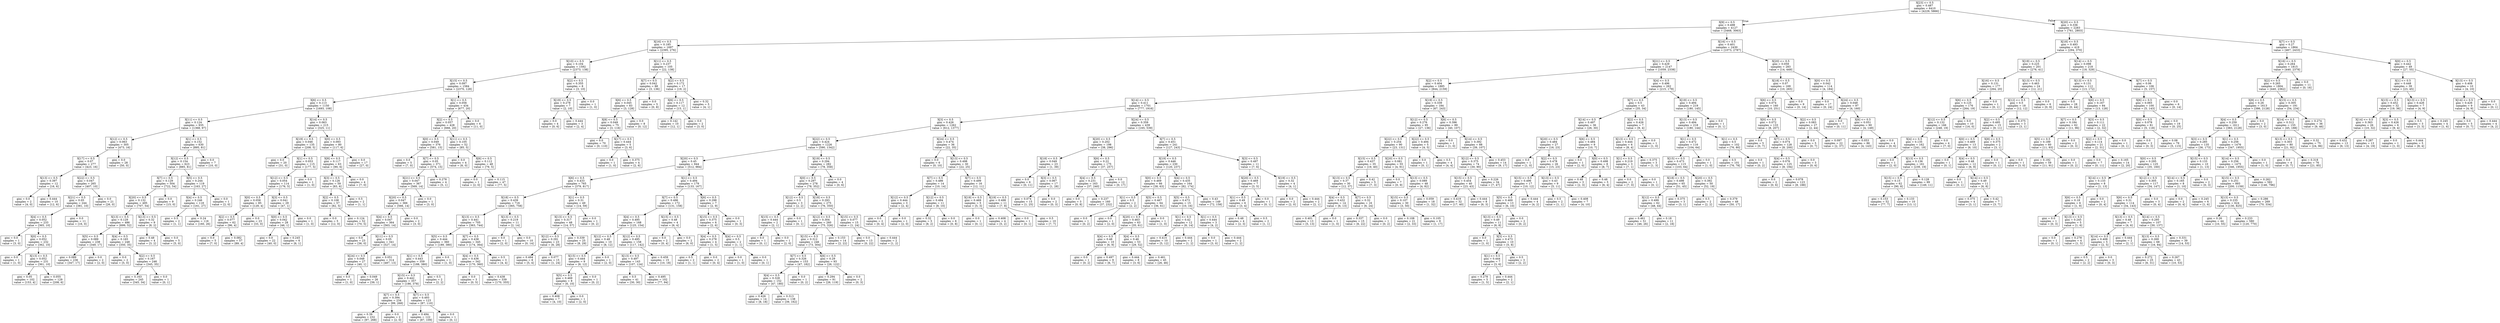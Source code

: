 digraph Tree {
node [shape=box] ;
0 [label="X[23] <= 0.5\ngini = 0.487\nsamples = 6410\nvalue = [4229, 5866]"] ;
1 [label="X[9] <= 0.5\ngini = 0.498\nsamples = 4127\nvalue = [3468, 3063]"] ;
0 -> 1 [labeldistance=2.5, labelangle=45, headlabel="True"] ;
2 [label="X[16] <= 0.5\ngini = 0.185\nsamples = 1697\nvalue = [2395, 276]"] ;
1 -> 2 ;
3 [label="X[10] <= 0.5\ngini = 0.104\nsamples = 1592\nvalue = [2373, 138]"] ;
2 -> 3 ;
4 [label="X[15] <= 0.5\ngini = 0.097\nsamples = 1584\nvalue = [2370, 128]"] ;
3 -> 4 ;
5 [label="X[6] <= 0.5\ngini = 0.113\nsamples = 1150\nvalue = [1693, 108]"] ;
4 -> 5 ;
6 [label="X[11] <= 0.5\ngini = 0.124\nsamples = 935\nvalue = [1368, 97]"] ;
5 -> 6 ;
7 [label="X[12] <= 0.5\ngini = 0.063\nsamples = 305\nvalue = [473, 16]"] ;
6 -> 7 ;
8 [label="X[17] <= 0.5\ngini = 0.07\nsamples = 277\nvalue = [423, 16]"] ;
7 -> 8 ;
9 [label="X[13] <= 0.5\ngini = 0.397\nsamples = 12\nvalue = [16, 6]"] ;
8 -> 9 ;
10 [label="gini = 0.0\nsamples = 2\nvalue = [4, 0]"] ;
9 -> 10 ;
11 [label="gini = 0.444\nsamples = 10\nvalue = [12, 6]"] ;
9 -> 11 ;
12 [label="X[22] <= 0.5\ngini = 0.047\nsamples = 265\nvalue = [407, 10]"] ;
8 -> 12 ;
13 [label="X[21] <= 0.5\ngini = 0.05\nsamples = 244\nvalue = [381, 10]"] ;
12 -> 13 ;
14 [label="X[4] <= 0.5\ngini = 0.052\nsamples = 233\nvalue = [365, 10]"] ;
13 -> 14 ;
15 [label="gini = 0.0\nsamples = 1\nvalue = [3, 0]"] ;
14 -> 15 ;
16 [label="X[0] <= 0.5\ngini = 0.052\nsamples = 232\nvalue = [362, 10]"] ;
14 -> 16 ;
17 [label="gini = 0.0\nsamples = 1\nvalue = [1, 0]"] ;
16 -> 17 ;
18 [label="X[13] <= 0.5\ngini = 0.052\nsamples = 231\nvalue = [361, 10]"] ;
16 -> 18 ;
19 [label="gini = 0.05\nsamples = 102\nvalue = [153, 4]"] ;
18 -> 19 ;
20 [label="gini = 0.055\nsamples = 129\nvalue = [208, 6]"] ;
18 -> 20 ;
21 [label="gini = 0.0\nsamples = 11\nvalue = [16, 0]"] ;
13 -> 21 ;
22 [label="gini = 0.0\nsamples = 21\nvalue = [26, 0]"] ;
12 -> 22 ;
23 [label="gini = 0.0\nsamples = 28\nvalue = [50, 0]"] ;
7 -> 23 ;
24 [label="X[1] <= 0.5\ngini = 0.152\nsamples = 630\nvalue = [895, 81]"] ;
6 -> 24 ;
25 [label="X[12] <= 0.5\ngini = 0.154\nsamples = 623\nvalue = [885, 81]"] ;
24 -> 25 ;
26 [label="X[7] <= 0.5\ngini = 0.129\nsamples = 504\nvalue = [722, 54]"] ;
25 -> 26 ;
27 [label="X[20] <= 0.5\ngini = 0.132\nsamples = 495\nvalue = [707, 54]"] ;
26 -> 27 ;
28 [label="X[13] <= 0.5\ngini = 0.129\nsamples = 486\nvalue = [699, 52]"] ;
27 -> 28 ;
29 [label="X[5] <= 0.5\ngini = 0.089\nsamples = 238\nvalue = [349, 17]"] ;
28 -> 29 ;
30 [label="gini = 0.089\nsamples = 236\nvalue = [347, 17]"] ;
29 -> 30 ;
31 [label="gini = 0.0\nsamples = 2\nvalue = [2, 0]"] ;
29 -> 31 ;
32 [label="X[4] <= 0.5\ngini = 0.165\nsamples = 248\nvalue = [350, 35]"] ;
28 -> 32 ;
33 [label="gini = 0.0\nsamples = 2\nvalue = [5, 0]"] ;
32 -> 33 ;
34 [label="X[2] <= 0.5\ngini = 0.167\nsamples = 246\nvalue = [345, 35]"] ;
32 -> 34 ;
35 [label="gini = 0.163\nsamples = 245\nvalue = [345, 34]"] ;
34 -> 35 ;
36 [label="gini = 0.0\nsamples = 1\nvalue = [0, 1]"] ;
34 -> 36 ;
37 [label="X[13] <= 0.5\ngini = 0.32\nsamples = 9\nvalue = [8, 2]"] ;
27 -> 37 ;
38 [label="gini = 0.48\nsamples = 4\nvalue = [3, 2]"] ;
37 -> 38 ;
39 [label="gini = 0.0\nsamples = 5\nvalue = [5, 0]"] ;
37 -> 39 ;
40 [label="gini = 0.0\nsamples = 9\nvalue = [15, 0]"] ;
26 -> 40 ;
41 [label="X[5] <= 0.5\ngini = 0.244\nsamples = 119\nvalue = [163, 27]"] ;
25 -> 41 ;
42 [label="X[4] <= 0.5\ngini = 0.246\nsamples = 118\nvalue = [161, 27]"] ;
41 -> 42 ;
43 [label="gini = 0.5\nsamples = 2\nvalue = [1, 1]"] ;
42 -> 43 ;
44 [label="gini = 0.24\nsamples = 116\nvalue = [160, 26]"] ;
42 -> 44 ;
45 [label="gini = 0.0\nsamples = 1\nvalue = [2, 0]"] ;
41 -> 45 ;
46 [label="gini = 0.0\nsamples = 7\nvalue = [10, 0]"] ;
24 -> 46 ;
47 [label="X[14] <= 0.5\ngini = 0.063\nsamples = 215\nvalue = [325, 11]"] ;
5 -> 47 ;
48 [label="X[19] <= 0.5\ngini = 0.046\nsamples = 135\nvalue = [208, 5]"] ;
47 -> 48 ;
49 [label="gini = 0.0\nsamples = 20\nvalue = [31, 0]"] ;
48 -> 49 ;
50 [label="X[1] <= 0.5\ngini = 0.053\nsamples = 115\nvalue = [177, 5]"] ;
48 -> 50 ;
51 [label="X[12] <= 0.5\ngini = 0.054\nsamples = 114\nvalue = [176, 5]"] ;
50 -> 51 ;
52 [label="X[0] <= 0.5\ngini = 0.058\nsamples = 85\nvalue = [129, 4]"] ;
51 -> 52 ;
53 [label="X[2] <= 0.5\ngini = 0.077\nsamples = 62\nvalue = [96, 4]"] ;
52 -> 53 ;
54 [label="gini = 0.0\nsamples = 5\nvalue = [7, 0]"] ;
53 -> 54 ;
55 [label="gini = 0.082\nsamples = 57\nvalue = [89, 4]"] ;
53 -> 55 ;
56 [label="gini = 0.0\nsamples = 23\nvalue = [33, 0]"] ;
52 -> 56 ;
57 [label="X[3] <= 0.5\ngini = 0.041\nsamples = 29\nvalue = [47, 1]"] ;
51 -> 57 ;
58 [label="X[0] <= 0.5\ngini = 0.042\nsamples = 28\nvalue = [46, 1]"] ;
57 -> 58 ;
59 [label="gini = 0.0\nsamples = 22\nvalue = [40, 0]"] ;
58 -> 59 ;
60 [label="gini = 0.245\nsamples = 6\nvalue = [6, 1]"] ;
58 -> 60 ;
61 [label="gini = 0.0\nsamples = 1\nvalue = [1, 0]"] ;
57 -> 61 ;
62 [label="gini = 0.0\nsamples = 1\nvalue = [1, 0]"] ;
50 -> 62 ;
63 [label="X[0] <= 0.5\ngini = 0.093\nsamples = 80\nvalue = [117, 6]"] ;
47 -> 63 ;
64 [label="X[8] <= 0.5\ngini = 0.117\nsamples = 63\nvalue = [90, 6]"] ;
63 -> 64 ;
65 [label="X[3] <= 0.5\ngini = 0.126\nsamples = 59\nvalue = [83, 6]"] ;
64 -> 65 ;
66 [label="X[2] <= 0.5\ngini = 0.108\nsamples = 57\nvalue = [82, 5]"] ;
65 -> 66 ;
67 [label="gini = 0.0\nsamples = 5\nvalue = [12, 0]"] ;
66 -> 67 ;
68 [label="gini = 0.124\nsamples = 52\nvalue = [70, 5]"] ;
66 -> 68 ;
69 [label="gini = 0.5\nsamples = 2\nvalue = [1, 1]"] ;
65 -> 69 ;
70 [label="gini = 0.0\nsamples = 4\nvalue = [7, 0]"] ;
64 -> 70 ;
71 [label="gini = 0.0\nsamples = 17\nvalue = [27, 0]"] ;
63 -> 71 ;
72 [label="X[1] <= 0.5\ngini = 0.056\nsamples = 434\nvalue = [677, 20]"] ;
4 -> 72 ;
73 [label="X[2] <= 0.5\ngini = 0.057\nsamples = 428\nvalue = [666, 20]"] ;
72 -> 73 ;
74 [label="X[0] <= 0.5\ngini = 0.049\nsamples = 376\nvalue = [581, 15]"] ;
73 -> 74 ;
75 [label="gini = 0.0\nsamples = 5\nvalue = [7, 0]"] ;
74 -> 75 ;
76 [label="X[7] <= 0.5\ngini = 0.05\nsamples = 371\nvalue = [574, 15]"] ;
74 -> 76 ;
77 [label="X[21] <= 0.5\ngini = 0.047\nsamples = 367\nvalue = [569, 14]"] ;
76 -> 77 ;
78 [label="X[20] <= 0.5\ngini = 0.047\nsamples = 366\nvalue = [566, 14]"] ;
77 -> 78 ;
79 [label="X[4] <= 0.5\ngini = 0.047\nsamples = 364\nvalue = [563, 14]"] ;
78 -> 79 ;
80 [label="gini = 0.0\nsamples = 23\nvalue = [36, 0]"] ;
79 -> 80 ;
81 [label="X[11] <= 0.5\ngini = 0.05\nsamples = 341\nvalue = [527, 14]"] ;
79 -> 81 ;
82 [label="X[24] <= 0.5\ngini = 0.048\nsamples = 27\nvalue = [40, 1]"] ;
81 -> 82 ;
83 [label="gini = 0.0\nsamples = 1\nvalue = [1, 0]"] ;
82 -> 83 ;
84 [label="gini = 0.049\nsamples = 26\nvalue = [39, 1]"] ;
82 -> 84 ;
85 [label="gini = 0.051\nsamples = 314\nvalue = [487, 13]"] ;
81 -> 85 ;
86 [label="gini = 0.0\nsamples = 2\nvalue = [3, 0]"] ;
78 -> 86 ;
87 [label="gini = 0.0\nsamples = 1\nvalue = [3, 0]"] ;
77 -> 87 ;
88 [label="gini = 0.278\nsamples = 4\nvalue = [5, 1]"] ;
76 -> 88 ;
89 [label="X[11] <= 0.5\ngini = 0.105\nsamples = 52\nvalue = [85, 5]"] ;
73 -> 89 ;
90 [label="gini = 0.0\nsamples = 4\nvalue = [6, 0]"] ;
89 -> 90 ;
91 [label="X[6] <= 0.5\ngini = 0.112\nsamples = 48\nvalue = [79, 5]"] ;
89 -> 91 ;
92 [label="gini = 0.0\nsamples = 1\nvalue = [2, 0]"] ;
91 -> 92 ;
93 [label="gini = 0.115\nsamples = 47\nvalue = [77, 5]"] ;
91 -> 93 ;
94 [label="gini = 0.0\nsamples = 6\nvalue = [11, 0]"] ;
72 -> 94 ;
95 [label="X[2] <= 0.5\ngini = 0.355\nsamples = 8\nvalue = [3, 10]"] ;
3 -> 95 ;
96 [label="X[19] <= 0.5\ngini = 0.278\nsamples = 7\nvalue = [2, 10]"] ;
95 -> 96 ;
97 [label="gini = 0.0\nsamples = 4\nvalue = [0, 6]"] ;
96 -> 97 ;
98 [label="gini = 0.444\nsamples = 3\nvalue = [2, 4]"] ;
96 -> 98 ;
99 [label="gini = 0.0\nsamples = 1\nvalue = [1, 0]"] ;
95 -> 99 ;
100 [label="X[11] <= 0.5\ngini = 0.237\nsamples = 105\nvalue = [22, 138]"] ;
2 -> 100 ;
101 [label="X[7] <= 0.5\ngini = 0.042\nsamples = 88\nvalue = [3, 136]"] ;
100 -> 101 ;
102 [label="X[6] <= 0.5\ngini = 0.045\nsamples = 83\nvalue = [3, 128]"] ;
101 -> 102 ;
103 [label="X[8] <= 0.5\ngini = 0.049\nsamples = 75\nvalue = [3, 116]"] ;
102 -> 103 ;
104 [label="gini = 0.0\nsamples = 70\nvalue = [0, 110]"] ;
103 -> 104 ;
105 [label="X[17] <= 0.5\ngini = 0.444\nsamples = 5\nvalue = [3, 6]"] ;
103 -> 105 ;
106 [label="gini = 0.0\nsamples = 1\nvalue = [1, 0]"] ;
105 -> 106 ;
107 [label="gini = 0.375\nsamples = 4\nvalue = [2, 6]"] ;
105 -> 107 ;
108 [label="gini = 0.0\nsamples = 8\nvalue = [0, 12]"] ;
102 -> 108 ;
109 [label="gini = 0.0\nsamples = 5\nvalue = [0, 8]"] ;
101 -> 109 ;
110 [label="X[2] <= 0.5\ngini = 0.172\nsamples = 17\nvalue = [19, 2]"] ;
100 -> 110 ;
111 [label="X[6] <= 0.5\ngini = 0.117\nsamples = 12\nvalue = [15, 1]"] ;
110 -> 111 ;
112 [label="gini = 0.142\nsamples = 10\nvalue = [12, 1]"] ;
111 -> 112 ;
113 [label="gini = 0.0\nsamples = 2\nvalue = [3, 0]"] ;
111 -> 113 ;
114 [label="gini = 0.32\nsamples = 5\nvalue = [4, 1]"] ;
110 -> 114 ;
115 [label="X[16] <= 0.5\ngini = 0.401\nsamples = 2430\nvalue = [1073, 2787]"] ;
1 -> 115 ;
116 [label="X[21] <= 0.5\ngini = 0.429\nsamples = 2147\nvalue = [1059, 2338]"] ;
115 -> 116 ;
117 [label="X[2] <= 0.5\ngini = 0.404\nsamples = 1885\nvalue = [844, 2159]"] ;
116 -> 117 ;
118 [label="X[14] <= 0.5\ngini = 0.411\nsamples = 1701\nvalue = [777, 1916]"] ;
117 -> 118 ;
119 [label="X[3] <= 0.5\ngini = 0.426\nsamples = 1262\nvalue = [612, 1377]"] ;
118 -> 119 ;
120 [label="X[22] <= 0.5\ngini = 0.424\nsamples = 1226\nvalue = [590, 1342]"] ;
119 -> 120 ;
121 [label="X[20] <= 0.5\ngini = 0.45\nsamples = 944\nvalue = [512, 984]"] ;
120 -> 121 ;
122 [label="X[6] <= 0.5\ngini = 0.433\nsamples = 765\nvalue = [379, 817]"] ;
121 -> 122 ;
123 [label="X[18] <= 0.5\ngini = 0.439\nsamples = 716\nvalue = [365, 758]"] ;
122 -> 123 ;
124 [label="X[13] <= 0.5\ngini = 0.441\nsamples = 705\nvalue = [363, 744]"] ;
123 -> 124 ;
125 [label="X[5] <= 0.5\ngini = 0.444\nsamples = 360\nvalue = [189, 380]"] ;
124 -> 125 ;
126 [label="X[1] <= 0.5\ngini = 0.443\nsamples = 359\nvalue = [188, 380]"] ;
125 -> 126 ;
127 [label="X[15] <= 0.5\ngini = 0.442\nsamples = 357\nvalue = [186, 378]"] ;
126 -> 127 ;
128 [label="X[7] <= 0.5\ngini = 0.394\nsamples = 234\nvalue = [99, 268]"] ;
127 -> 128 ;
129 [label="gini = 0.39\nsamples = 232\nvalue = [97, 268]"] ;
128 -> 129 ;
130 [label="gini = 0.0\nsamples = 2\nvalue = [2, 0]"] ;
128 -> 130 ;
131 [label="X[7] <= 0.5\ngini = 0.493\nsamples = 123\nvalue = [87, 110]"] ;
127 -> 131 ;
132 [label="gini = 0.494\nsamples = 122\nvalue = [87, 109]"] ;
131 -> 132 ;
133 [label="gini = 0.0\nsamples = 1\nvalue = [0, 1]"] ;
131 -> 133 ;
134 [label="gini = 0.5\nsamples = 2\nvalue = [2, 2]"] ;
126 -> 134 ;
135 [label="gini = 0.0\nsamples = 1\nvalue = [1, 0]"] ;
125 -> 135 ;
136 [label="X[7] <= 0.5\ngini = 0.438\nsamples = 345\nvalue = [174, 364]"] ;
124 -> 136 ;
137 [label="X[4] <= 0.5\ngini = 0.436\nsamples = 342\nvalue = [170, 360]"] ;
136 -> 137 ;
138 [label="gini = 0.0\nsamples = 3\nvalue = [0, 5]"] ;
137 -> 138 ;
139 [label="gini = 0.438\nsamples = 339\nvalue = [170, 355]"] ;
137 -> 139 ;
140 [label="gini = 0.5\nsamples = 3\nvalue = [4, 4]"] ;
136 -> 140 ;
141 [label="X[13] <= 0.5\ngini = 0.219\nsamples = 11\nvalue = [2, 14]"] ;
123 -> 141 ;
142 [label="gini = 0.0\nsamples = 1\nvalue = [2, 0]"] ;
141 -> 142 ;
143 [label="gini = 0.0\nsamples = 10\nvalue = [0, 14]"] ;
141 -> 143 ;
144 [label="X[1] <= 0.5\ngini = 0.31\nsamples = 49\nvalue = [14, 59]"] ;
122 -> 144 ;
145 [label="X[13] <= 0.5\ngini = 0.317\nsamples = 48\nvalue = [14, 57]"] ;
144 -> 145 ;
146 [label="X[12] <= 0.5\ngini = 0.291\nsamples = 23\nvalue = [6, 28]"] ;
145 -> 146 ;
147 [label="gini = 0.494\nsamples = 8\nvalue = [5, 4]"] ;
146 -> 147 ;
148 [label="gini = 0.077\nsamples = 15\nvalue = [1, 24]"] ;
146 -> 148 ;
149 [label="gini = 0.339\nsamples = 25\nvalue = [8, 29]"] ;
145 -> 149 ;
150 [label="gini = 0.0\nsamples = 1\nvalue = [0, 2]"] ;
144 -> 150 ;
151 [label="X[1] <= 0.5\ngini = 0.494\nsamples = 179\nvalue = [133, 167]"] ;
121 -> 151 ;
152 [label="X[7] <= 0.5\ngini = 0.496\nsamples = 172\nvalue = [131, 158]"] ;
151 -> 152 ;
153 [label="X[4] <= 0.5\ngini = 0.495\nsamples = 168\nvalue = [125, 154]"] ;
152 -> 153 ;
154 [label="X[12] <= 0.5\ngini = 0.48\nsamples = 10\nvalue = [8, 12]"] ;
153 -> 154 ;
155 [label="X[15] <= 0.5\ngini = 0.444\nsamples = 9\nvalue = [6, 12]"] ;
154 -> 155 ;
156 [label="X[5] <= 0.5\ngini = 0.469\nsamples = 8\nvalue = [6, 10]"] ;
155 -> 156 ;
157 [label="gini = 0.408\nsamples = 7\nvalue = [4, 10]"] ;
156 -> 157 ;
158 [label="gini = 0.0\nsamples = 1\nvalue = [2, 0]"] ;
156 -> 158 ;
159 [label="gini = 0.0\nsamples = 1\nvalue = [0, 2]"] ;
155 -> 159 ;
160 [label="gini = 0.0\nsamples = 1\nvalue = [2, 0]"] ;
154 -> 160 ;
161 [label="X[12] <= 0.5\ngini = 0.495\nsamples = 158\nvalue = [117, 142]"] ;
153 -> 161 ;
162 [label="X[13] <= 0.5\ngini = 0.497\nsamples = 143\nvalue = [107, 124]"] ;
161 -> 162 ;
163 [label="gini = 0.5\nsamples = 41\nvalue = [30, 30]"] ;
162 -> 163 ;
164 [label="gini = 0.495\nsamples = 102\nvalue = [77, 94]"] ;
162 -> 164 ;
165 [label="gini = 0.459\nsamples = 15\nvalue = [10, 18]"] ;
161 -> 165 ;
166 [label="X[15] <= 0.5\ngini = 0.48\nsamples = 4\nvalue = [6, 4]"] ;
152 -> 166 ;
167 [label="gini = 0.0\nsamples = 2\nvalue = [0, 4]"] ;
166 -> 167 ;
168 [label="gini = 0.0\nsamples = 2\nvalue = [6, 0]"] ;
166 -> 168 ;
169 [label="X[6] <= 0.5\ngini = 0.298\nsamples = 7\nvalue = [2, 9]"] ;
151 -> 169 ;
170 [label="X[15] <= 0.5\ngini = 0.375\nsamples = 6\nvalue = [2, 6]"] ;
169 -> 170 ;
171 [label="X[4] <= 0.5\ngini = 0.278\nsamples = 4\nvalue = [1, 5]"] ;
170 -> 171 ;
172 [label="gini = 0.5\nsamples = 2\nvalue = [1, 1]"] ;
171 -> 172 ;
173 [label="gini = 0.0\nsamples = 2\nvalue = [0, 4]"] ;
171 -> 173 ;
174 [label="X[4] <= 0.5\ngini = 0.5\nsamples = 2\nvalue = [1, 1]"] ;
170 -> 174 ;
175 [label="gini = 0.0\nsamples = 1\nvalue = [1, 0]"] ;
174 -> 175 ;
176 [label="gini = 0.0\nsamples = 1\nvalue = [0, 1]"] ;
174 -> 176 ;
177 [label="gini = 0.0\nsamples = 1\nvalue = [0, 3]"] ;
169 -> 177 ;
178 [label="X[19] <= 0.5\ngini = 0.294\nsamples = 282\nvalue = [78, 358]"] ;
120 -> 178 ;
179 [label="X[0] <= 0.5\ngini = 0.297\nsamples = 278\nvalue = [78, 352]"] ;
178 -> 179 ;
180 [label="X[12] <= 0.5\ngini = 0.5\nsamples = 3\nvalue = [2, 2]"] ;
179 -> 180 ;
181 [label="X[15] <= 0.5\ngini = 0.444\nsamples = 2\nvalue = [2, 1]"] ;
180 -> 181 ;
182 [label="gini = 0.0\nsamples = 1\nvalue = [0, 1]"] ;
181 -> 182 ;
183 [label="gini = 0.0\nsamples = 1\nvalue = [2, 0]"] ;
181 -> 183 ;
184 [label="gini = 0.0\nsamples = 1\nvalue = [0, 1]"] ;
180 -> 184 ;
185 [label="X[18] <= 0.5\ngini = 0.293\nsamples = 275\nvalue = [76, 350]"] ;
179 -> 185 ;
186 [label="X[12] <= 0.5\ngini = 0.304\nsamples = 260\nvalue = [75, 326]"] ;
185 -> 186 ;
187 [label="X[15] <= 0.5\ngini = 0.312\nsamples = 246\nvalue = [73, 304]"] ;
186 -> 187 ;
188 [label="X[7] <= 0.5\ngini = 0.326\nsamples = 153\nvalue = [47, 182]"] ;
187 -> 188 ;
189 [label="X[4] <= 0.5\ngini = 0.328\nsamples = 152\nvalue = [47, 180]"] ;
188 -> 189 ;
190 [label="gini = 0.426\nsamples = 14\nvalue = [8, 18]"] ;
189 -> 190 ;
191 [label="gini = 0.313\nsamples = 138\nvalue = [39, 162]"] ;
189 -> 191 ;
192 [label="gini = 0.0\nsamples = 1\nvalue = [0, 2]"] ;
188 -> 192 ;
193 [label="X[6] <= 0.5\ngini = 0.29\nsamples = 93\nvalue = [26, 122]"] ;
187 -> 193 ;
194 [label="gini = 0.294\nsamples = 91\nvalue = [26, 119]"] ;
193 -> 194 ;
195 [label="gini = 0.0\nsamples = 2\nvalue = [0, 3]"] ;
193 -> 195 ;
196 [label="gini = 0.153\nsamples = 14\nvalue = [2, 22]"] ;
186 -> 196 ;
197 [label="X[15] <= 0.5\ngini = 0.077\nsamples = 15\nvalue = [1, 24]"] ;
185 -> 197 ;
198 [label="gini = 0.0\nsamples = 13\nvalue = [0, 22]"] ;
197 -> 198 ;
199 [label="gini = 0.444\nsamples = 2\nvalue = [1, 2]"] ;
197 -> 199 ;
200 [label="gini = 0.0\nsamples = 4\nvalue = [0, 6]"] ;
178 -> 200 ;
201 [label="X[24] <= 0.5\ngini = 0.474\nsamples = 36\nvalue = [22, 35]"] ;
119 -> 201 ;
202 [label="gini = 0.0\nsamples = 6\nvalue = [0, 10]"] ;
201 -> 202 ;
203 [label="X[13] <= 0.5\ngini = 0.498\nsamples = 30\nvalue = [22, 25]"] ;
201 -> 203 ;
204 [label="X[7] <= 0.5\ngini = 0.486\nsamples = 14\nvalue = [10, 14]"] ;
203 -> 204 ;
205 [label="X[12] <= 0.5\ngini = 0.444\nsamples = 3\nvalue = [2, 4]"] ;
204 -> 205 ;
206 [label="gini = 0.0\nsamples = 2\nvalue = [0, 4]"] ;
205 -> 206 ;
207 [label="gini = 0.0\nsamples = 1\nvalue = [2, 0]"] ;
205 -> 207 ;
208 [label="X[12] <= 0.5\ngini = 0.494\nsamples = 11\nvalue = [8, 10]"] ;
204 -> 208 ;
209 [label="gini = 0.32\nsamples = 5\nvalue = [8, 2]"] ;
208 -> 209 ;
210 [label="gini = 0.0\nsamples = 6\nvalue = [0, 8]"] ;
208 -> 210 ;
211 [label="X[7] <= 0.5\ngini = 0.499\nsamples = 16\nvalue = [12, 11]"] ;
203 -> 211 ;
212 [label="X[19] <= 0.5\ngini = 0.469\nsamples = 5\nvalue = [5, 3]"] ;
211 -> 212 ;
213 [label="gini = 0.0\nsamples = 1\nvalue = [0, 1]"] ;
212 -> 213 ;
214 [label="gini = 0.408\nsamples = 4\nvalue = [5, 2]"] ;
212 -> 214 ;
215 [label="X[19] <= 0.5\ngini = 0.498\nsamples = 11\nvalue = [7, 8]"] ;
211 -> 215 ;
216 [label="gini = 0.0\nsamples = 1\nvalue = [0, 1]"] ;
215 -> 216 ;
217 [label="gini = 0.5\nsamples = 10\nvalue = [7, 7]"] ;
215 -> 217 ;
218 [label="X[24] <= 0.5\ngini = 0.359\nsamples = 439\nvalue = [165, 539]"] ;
118 -> 218 ;
219 [label="X[20] <= 0.5\ngini = 0.202\nsamples = 198\nvalue = [38, 296]"] ;
218 -> 219 ;
220 [label="X[18] <= 0.5\ngini = 0.049\nsamples = 23\nvalue = [1, 39]"] ;
219 -> 220 ;
221 [label="gini = 0.0\nsamples = 6\nvalue = [0, 11]"] ;
220 -> 221 ;
222 [label="X[3] <= 0.5\ngini = 0.067\nsamples = 17\nvalue = [1, 28]"] ;
220 -> 222 ;
223 [label="gini = 0.074\nsamples = 15\nvalue = [1, 25]"] ;
222 -> 223 ;
224 [label="gini = 0.0\nsamples = 2\nvalue = [0, 3]"] ;
222 -> 224 ;
225 [label="X[6] <= 0.5\ngini = 0.22\nsamples = 175\nvalue = [37, 257]"] ;
219 -> 225 ;
226 [label="X[4] <= 0.5\ngini = 0.231\nsamples = 163\nvalue = [37, 240]"] ;
225 -> 226 ;
227 [label="gini = 0.0\nsamples = 3\nvalue = [0, 8]"] ;
226 -> 227 ;
228 [label="gini = 0.237\nsamples = 160\nvalue = [37, 232]"] ;
226 -> 228 ;
229 [label="gini = 0.0\nsamples = 12\nvalue = [0, 17]"] ;
225 -> 229 ;
230 [label="X[7] <= 0.5\ngini = 0.451\nsamples = 241\nvalue = [127, 243]"] ;
218 -> 230 ;
231 [label="X[19] <= 0.5\ngini = 0.446\nsamples = 230\nvalue = [120, 237]"] ;
230 -> 231 ;
232 [label="X[0] <= 0.5\ngini = 0.469\nsamples = 66\nvalue = [38, 63]"] ;
231 -> 232 ;
233 [label="X[1] <= 0.5\ngini = 0.5\nsamples = 2\nvalue = [2, 2]"] ;
232 -> 233 ;
234 [label="gini = 0.0\nsamples = 1\nvalue = [0, 2]"] ;
233 -> 234 ;
235 [label="gini = 0.0\nsamples = 1\nvalue = [2, 0]"] ;
233 -> 235 ;
236 [label="X[5] <= 0.5\ngini = 0.467\nsamples = 64\nvalue = [36, 61]"] ;
232 -> 236 ;
237 [label="X[20] <= 0.5\ngini = 0.463\nsamples = 63\nvalue = [35, 61]"] ;
236 -> 237 ;
238 [label="X[4] <= 0.5\ngini = 0.48\nsamples = 10\nvalue = [6, 9]"] ;
237 -> 238 ;
239 [label="gini = 0.0\nsamples = 1\nvalue = [0, 2]"] ;
238 -> 239 ;
240 [label="gini = 0.497\nsamples = 9\nvalue = [6, 7]"] ;
238 -> 240 ;
241 [label="X[4] <= 0.5\ngini = 0.46\nsamples = 53\nvalue = [29, 52]"] ;
237 -> 241 ;
242 [label="gini = 0.444\nsamples = 8\nvalue = [3, 6]"] ;
241 -> 242 ;
243 [label="gini = 0.461\nsamples = 45\nvalue = [26, 46]"] ;
241 -> 243 ;
244 [label="gini = 0.0\nsamples = 1\nvalue = [1, 0]"] ;
236 -> 244 ;
245 [label="X[4] <= 0.5\ngini = 0.435\nsamples = 164\nvalue = [82, 174]"] ;
231 -> 245 ;
246 [label="X[5] <= 0.5\ngini = 0.473\nsamples = 15\nvalue = [10, 16]"] ;
245 -> 246 ;
247 [label="X[1] <= 0.5\ngini = 0.42\nsamples = 12\nvalue = [6, 14]"] ;
246 -> 247 ;
248 [label="gini = 0.415\nsamples = 10\nvalue = [5, 12]"] ;
247 -> 248 ;
249 [label="gini = 0.444\nsamples = 2\nvalue = [1, 2]"] ;
247 -> 249 ;
250 [label="X[1] <= 0.5\ngini = 0.444\nsamples = 3\nvalue = [4, 2]"] ;
246 -> 250 ;
251 [label="gini = 0.0\nsamples = 1\nvalue = [3, 0]"] ;
250 -> 251 ;
252 [label="gini = 0.444\nsamples = 2\nvalue = [1, 2]"] ;
250 -> 252 ;
253 [label="gini = 0.43\nsamples = 149\nvalue = [72, 158]"] ;
245 -> 253 ;
254 [label="X[3] <= 0.5\ngini = 0.497\nsamples = 11\nvalue = [7, 6]"] ;
230 -> 254 ;
255 [label="X[20] <= 0.5\ngini = 0.469\nsamples = 7\nvalue = [3, 5]"] ;
254 -> 255 ;
256 [label="X[1] <= 0.5\ngini = 0.49\nsamples = 6\nvalue = [3, 4]"] ;
255 -> 256 ;
257 [label="gini = 0.48\nsamples = 4\nvalue = [2, 3]"] ;
256 -> 257 ;
258 [label="gini = 0.5\nsamples = 2\nvalue = [1, 1]"] ;
256 -> 258 ;
259 [label="gini = 0.0\nsamples = 1\nvalue = [0, 1]"] ;
255 -> 259 ;
260 [label="X[19] <= 0.5\ngini = 0.32\nsamples = 4\nvalue = [4, 1]"] ;
254 -> 260 ;
261 [label="gini = 0.0\nsamples = 2\nvalue = [2, 0]"] ;
260 -> 261 ;
262 [label="gini = 0.444\nsamples = 2\nvalue = [2, 1]"] ;
260 -> 262 ;
263 [label="X[19] <= 0.5\ngini = 0.339\nsamples = 184\nvalue = [67, 243]"] ;
117 -> 263 ;
264 [label="X[12] <= 0.5\ngini = 0.276\nsamples = 95\nvalue = [27, 136]"] ;
263 -> 264 ;
265 [label="X[22] <= 0.5\ngini = 0.254\nsamples = 90\nvalue = [23, 131]"] ;
264 -> 265 ;
266 [label="X[15] <= 0.5\ngini = 0.437\nsamples = 35\nvalue = [19, 40]"] ;
265 -> 266 ;
267 [label="X[13] <= 0.5\ngini = 0.37\nsamples = 30\nvalue = [12, 37]"] ;
266 -> 267 ;
268 [label="X[4] <= 0.5\ngini = 0.432\nsamples = 14\nvalue = [6, 13]"] ;
267 -> 268 ;
269 [label="gini = 0.401\nsamples = 13\nvalue = [5, 13]"] ;
268 -> 269 ;
270 [label="gini = 0.0\nsamples = 1\nvalue = [1, 0]"] ;
268 -> 270 ;
271 [label="X[7] <= 0.5\ngini = 0.32\nsamples = 16\nvalue = [6, 24]"] ;
267 -> 271 ;
272 [label="gini = 0.337\nsamples = 15\nvalue = [6, 22]"] ;
271 -> 272 ;
273 [label="gini = 0.0\nsamples = 1\nvalue = [0, 2]"] ;
271 -> 273 ;
274 [label="gini = 0.42\nsamples = 5\nvalue = [7, 3]"] ;
266 -> 274 ;
275 [label="X[20] <= 0.5\ngini = 0.081\nsamples = 55\nvalue = [4, 91]"] ;
265 -> 275 ;
276 [label="gini = 0.0\nsamples = 7\nvalue = [0, 9]"] ;
275 -> 276 ;
277 [label="X[13] <= 0.5\ngini = 0.089\nsamples = 48\nvalue = [4, 82]"] ;
275 -> 277 ;
278 [label="X[15] <= 0.5\ngini = 0.107\nsamples = 30\nvalue = [3, 50]"] ;
277 -> 278 ;
279 [label="gini = 0.108\nsamples = 21\nvalue = [2, 33]"] ;
278 -> 279 ;
280 [label="gini = 0.105\nsamples = 9\nvalue = [1, 17]"] ;
278 -> 280 ;
281 [label="gini = 0.059\nsamples = 18\nvalue = [1, 32]"] ;
277 -> 281 ;
282 [label="X[22] <= 0.5\ngini = 0.494\nsamples = 5\nvalue = [4, 5]"] ;
264 -> 282 ;
283 [label="gini = 0.0\nsamples = 1\nvalue = [0, 1]"] ;
282 -> 283 ;
284 [label="gini = 0.5\nsamples = 4\nvalue = [4, 4]"] ;
282 -> 284 ;
285 [label="X[6] <= 0.5\ngini = 0.396\nsamples = 89\nvalue = [40, 107]"] ;
263 -> 285 ;
286 [label="gini = 0.0\nsamples = 1\nvalue = [1, 0]"] ;
285 -> 286 ;
287 [label="X[14] <= 0.5\ngini = 0.392\nsamples = 88\nvalue = [39, 107]"] ;
285 -> 287 ;
288 [label="X[12] <= 0.5\ngini = 0.375\nsamples = 74\nvalue = [30, 90]"] ;
287 -> 288 ;
289 [label="X[15] <= 0.5\ngini = 0.454\nsamples = 40\nvalue = [23, 43]"] ;
288 -> 289 ;
290 [label="gini = 0.419\nsamples = 32\nvalue = [17, 40]"] ;
289 -> 290 ;
291 [label="gini = 0.444\nsamples = 8\nvalue = [6, 3]"] ;
289 -> 291 ;
292 [label="gini = 0.226\nsamples = 34\nvalue = [7, 47]"] ;
288 -> 292 ;
293 [label="gini = 0.453\nsamples = 14\nvalue = [9, 17]"] ;
287 -> 293 ;
294 [label="X[4] <= 0.5\ngini = 0.496\nsamples = 262\nvalue = [215, 179]"] ;
116 -> 294 ;
295 [label="X[7] <= 0.5\ngini = 0.5\nsamples = 43\nvalue = [35, 34]"] ;
294 -> 295 ;
296 [label="X[14] <= 0.5\ngini = 0.497\nsamples = 36\nvalue = [26, 30]"] ;
295 -> 296 ;
297 [label="X[20] <= 0.5\ngini = 0.484\nsamples = 27\nvalue = [16, 23]"] ;
296 -> 297 ;
298 [label="gini = 0.0\nsamples = 1\nvalue = [1, 0]"] ;
297 -> 298 ;
299 [label="X[2] <= 0.5\ngini = 0.478\nsamples = 26\nvalue = [15, 23]"] ;
297 -> 299 ;
300 [label="X[15] <= 0.5\ngini = 0.496\nsamples = 17\nvalue = [10, 12]"] ;
299 -> 300 ;
301 [label="X[5] <= 0.5\ngini = 0.469\nsamples = 13\nvalue = [6, 10]"] ;
300 -> 301 ;
302 [label="X[13] <= 0.5\ngini = 0.49\nsamples = 11\nvalue = [6, 8]"] ;
301 -> 302 ;
303 [label="gini = 0.0\nsamples = 1\nvalue = [1, 0]"] ;
302 -> 303 ;
304 [label="X[3] <= 0.5\ngini = 0.473\nsamples = 10\nvalue = [5, 8]"] ;
302 -> 304 ;
305 [label="X[1] <= 0.5\ngini = 0.444\nsamples = 7\nvalue = [3, 6]"] ;
304 -> 305 ;
306 [label="gini = 0.278\nsamples = 5\nvalue = [1, 5]"] ;
305 -> 306 ;
307 [label="gini = 0.444\nsamples = 2\nvalue = [2, 1]"] ;
305 -> 307 ;
308 [label="gini = 0.5\nsamples = 3\nvalue = [2, 2]"] ;
304 -> 308 ;
309 [label="gini = 0.0\nsamples = 2\nvalue = [0, 2]"] ;
301 -> 309 ;
310 [label="gini = 0.444\nsamples = 4\nvalue = [4, 2]"] ;
300 -> 310 ;
311 [label="X[13] <= 0.5\ngini = 0.43\nsamples = 9\nvalue = [5, 11]"] ;
299 -> 311 ;
312 [label="gini = 0.5\nsamples = 2\nvalue = [1, 1]"] ;
311 -> 312 ;
313 [label="gini = 0.408\nsamples = 7\nvalue = [4, 10]"] ;
311 -> 313 ;
314 [label="X[6] <= 0.5\ngini = 0.484\nsamples = 9\nvalue = [10, 7]"] ;
296 -> 314 ;
315 [label="gini = 0.0\nsamples = 1\nvalue = [2, 0]"] ;
314 -> 315 ;
316 [label="X[0] <= 0.5\ngini = 0.498\nsamples = 8\nvalue = [8, 7]"] ;
314 -> 316 ;
317 [label="gini = 0.48\nsamples = 3\nvalue = [2, 3]"] ;
316 -> 317 ;
318 [label="gini = 0.48\nsamples = 5\nvalue = [6, 4]"] ;
316 -> 318 ;
319 [label="X[2] <= 0.5\ngini = 0.426\nsamples = 7\nvalue = [9, 4]"] ;
295 -> 319 ;
320 [label="X[13] <= 0.5\ngini = 0.444\nsamples = 6\nvalue = [8, 4]"] ;
319 -> 320 ;
321 [label="X[1] <= 0.5\ngini = 0.219\nsamples = 3\nvalue = [7, 1]"] ;
320 -> 321 ;
322 [label="gini = 0.0\nsamples = 2\nvalue = [7, 0]"] ;
321 -> 322 ;
323 [label="gini = 0.0\nsamples = 1\nvalue = [0, 1]"] ;
321 -> 323 ;
324 [label="gini = 0.375\nsamples = 3\nvalue = [1, 3]"] ;
320 -> 324 ;
325 [label="gini = 0.0\nsamples = 1\nvalue = [1, 0]"] ;
319 -> 325 ;
326 [label="X[19] <= 0.5\ngini = 0.494\nsamples = 219\nvalue = [180, 145]"] ;
294 -> 326 ;
327 [label="X[13] <= 0.5\ngini = 0.494\nsamples = 218\nvalue = [180, 144]"] ;
326 -> 327 ;
328 [label="X[1] <= 0.5\ngini = 0.472\nsamples = 116\nvalue = [104, 64]"] ;
327 -> 328 ;
329 [label="X[15] <= 0.5\ngini = 0.473\nsamples = 115\nvalue = [103, 64]"] ;
328 -> 329 ;
330 [label="X[18] <= 0.5\ngini = 0.498\nsamples = 65\nvalue = [51, 45]"] ;
329 -> 330 ;
331 [label="X[12] <= 0.5\ngini = 0.499\nsamples = 62\nvalue = [48, 44]"] ;
330 -> 331 ;
332 [label="gini = 0.461\nsamples = 51\nvalue = [46, 26]"] ;
331 -> 332 ;
333 [label="gini = 0.18\nsamples = 11\nvalue = [2, 18]"] ;
331 -> 333 ;
334 [label="gini = 0.375\nsamples = 3\nvalue = [3, 1]"] ;
330 -> 334 ;
335 [label="X[20] <= 0.5\ngini = 0.392\nsamples = 50\nvalue = [52, 19]"] ;
329 -> 335 ;
336 [label="gini = 0.5\nsamples = 2\nvalue = [2, 2]"] ;
335 -> 336 ;
337 [label="gini = 0.379\nsamples = 48\nvalue = [50, 17]"] ;
335 -> 337 ;
338 [label="gini = 0.0\nsamples = 1\nvalue = [1, 0]"] ;
328 -> 338 ;
339 [label="X[1] <= 0.5\ngini = 0.5\nsamples = 102\nvalue = [76, 80]"] ;
327 -> 339 ;
340 [label="gini = 0.5\nsamples = 101\nvalue = [76, 78]"] ;
339 -> 340 ;
341 [label="gini = 0.0\nsamples = 1\nvalue = [0, 2]"] ;
339 -> 341 ;
342 [label="gini = 0.0\nsamples = 1\nvalue = [0, 1]"] ;
326 -> 342 ;
343 [label="X[20] <= 0.5\ngini = 0.059\nsamples = 283\nvalue = [14, 449]"] ;
115 -> 343 ;
344 [label="X[18] <= 0.5\ngini = 0.07\nsamples = 169\nvalue = [10, 265]"] ;
343 -> 344 ;
345 [label="X[6] <= 0.5\ngini = 0.074\nsamples = 160\nvalue = [10, 251]"] ;
344 -> 345 ;
346 [label="X[0] <= 0.5\ngini = 0.072\nsamples = 133\nvalue = [8, 207]"] ;
345 -> 346 ;
347 [label="gini = 0.0\nsamples = 5\nvalue = [0, 7]"] ;
346 -> 347 ;
348 [label="X[7] <= 0.5\ngini = 0.074\nsamples = 128\nvalue = [8, 200]"] ;
346 -> 348 ;
349 [label="X[4] <= 0.5\ngini = 0.076\nsamples = 125\nvalue = [8, 194]"] ;
348 -> 349 ;
350 [label="gini = 0.0\nsamples = 2\nvalue = [0, 6]"] ;
349 -> 350 ;
351 [label="gini = 0.078\nsamples = 123\nvalue = [8, 188]"] ;
349 -> 351 ;
352 [label="gini = 0.0\nsamples = 3\nvalue = [0, 6]"] ;
348 -> 352 ;
353 [label="X[2] <= 0.5\ngini = 0.083\nsamples = 27\nvalue = [2, 44]"] ;
345 -> 353 ;
354 [label="gini = 0.0\nsamples = 5\nvalue = [0, 7]"] ;
353 -> 354 ;
355 [label="gini = 0.097\nsamples = 22\nvalue = [2, 37]"] ;
353 -> 355 ;
356 [label="gini = 0.0\nsamples = 9\nvalue = [0, 14]"] ;
344 -> 356 ;
357 [label="X[0] <= 0.5\ngini = 0.042\nsamples = 114\nvalue = [4, 184]"] ;
343 -> 357 ;
358 [label="gini = 0.0\nsamples = 17\nvalue = [0, 24]"] ;
357 -> 358 ;
359 [label="X[24] <= 0.5\ngini = 0.048\nsamples = 97\nvalue = [4, 160]"] ;
357 -> 359 ;
360 [label="gini = 0.0\nsamples = 7\nvalue = [0, 11]"] ;
359 -> 360 ;
361 [label="X[6] <= 0.5\ngini = 0.051\nsamples = 90\nvalue = [4, 149]"] ;
359 -> 361 ;
362 [label="gini = 0.053\nsamples = 86\nvalue = [4, 143]"] ;
361 -> 362 ;
363 [label="gini = 0.0\nsamples = 4\nvalue = [0, 6]"] ;
361 -> 363 ;
364 [label="X[20] <= 0.5\ngini = 0.336\nsamples = 2283\nvalue = [761, 2803]"] ;
0 -> 364 [labeldistance=2.5, labelangle=-45, headlabel="False"] ;
365 [label="X[18] <= 0.5\ngini = 0.493\nsamples = 419\nvalue = [294, 370]"] ;
364 -> 365 ;
366 [label="X[19] <= 0.5\ngini = 0.225\nsamples = 201\nvalue = [276, 41]"] ;
365 -> 366 ;
367 [label="X[16] <= 0.5\ngini = 0.131\nsamples = 177\nvalue = [264, 20]"] ;
366 -> 367 ;
368 [label="X[6] <= 0.5\ngini = 0.125\nsamples = 176\nvalue = [264, 19]"] ;
367 -> 368 ;
369 [label="X[12] <= 0.5\ngini = 0.132\nsamples = 166\nvalue = [248, 19]"] ;
368 -> 369 ;
370 [label="X[4] <= 0.5\ngini = 0.135\nsamples = 162\nvalue = [241, 19]"] ;
369 -> 370 ;
371 [label="gini = 0.0\nsamples = 1\nvalue = [2, 0]"] ;
370 -> 371 ;
372 [label="X[13] <= 0.5\ngini = 0.136\nsamples = 161\nvalue = [239, 19]"] ;
370 -> 372 ;
373 [label="X[15] <= 0.5\ngini = 0.15\nsamples = 62\nvalue = [90, 8]"] ;
372 -> 373 ;
374 [label="gini = 0.153\nsamples = 52\nvalue = [77, 7]"] ;
373 -> 374 ;
375 [label="gini = 0.133\nsamples = 10\nvalue = [13, 1]"] ;
373 -> 375 ;
376 [label="gini = 0.128\nsamples = 99\nvalue = [149, 11]"] ;
372 -> 376 ;
377 [label="gini = 0.0\nsamples = 4\nvalue = [7, 0]"] ;
369 -> 377 ;
378 [label="gini = 0.0\nsamples = 10\nvalue = [16, 0]"] ;
368 -> 378 ;
379 [label="gini = 0.0\nsamples = 1\nvalue = [0, 1]"] ;
367 -> 379 ;
380 [label="X[13] <= 0.5\ngini = 0.463\nsamples = 24\nvalue = [12, 21]"] ;
366 -> 380 ;
381 [label="X[12] <= 0.5\ngini = 0.5\nsamples = 18\nvalue = [12, 12]"] ;
380 -> 381 ;
382 [label="X[2] <= 0.5\ngini = 0.495\nsamples = 15\nvalue = [9, 11]"] ;
381 -> 382 ;
383 [label="X[0] <= 0.5\ngini = 0.469\nsamples = 13\nvalue = [6, 10]"] ;
382 -> 383 ;
384 [label="gini = 0.0\nsamples = 1\nvalue = [0, 1]"] ;
383 -> 384 ;
385 [label="X[4] <= 0.5\ngini = 0.48\nsamples = 12\nvalue = [6, 9]"] ;
383 -> 385 ;
386 [label="gini = 0.0\nsamples = 1\nvalue = [0, 1]"] ;
385 -> 386 ;
387 [label="X[14] <= 0.5\ngini = 0.49\nsamples = 11\nvalue = [6, 8]"] ;
385 -> 387 ;
388 [label="gini = 0.375\nsamples = 4\nvalue = [3, 1]"] ;
387 -> 388 ;
389 [label="gini = 0.42\nsamples = 7\nvalue = [3, 7]"] ;
387 -> 389 ;
390 [label="X[8] <= 0.5\ngini = 0.375\nsamples = 2\nvalue = [3, 1]"] ;
382 -> 390 ;
391 [label="gini = 0.0\nsamples = 1\nvalue = [0, 1]"] ;
390 -> 391 ;
392 [label="gini = 0.0\nsamples = 1\nvalue = [3, 0]"] ;
390 -> 392 ;
393 [label="gini = 0.375\nsamples = 3\nvalue = [3, 1]"] ;
381 -> 393 ;
394 [label="gini = 0.0\nsamples = 6\nvalue = [0, 9]"] ;
380 -> 394 ;
395 [label="X[14] <= 0.5\ngini = 0.098\nsamples = 218\nvalue = [18, 329]"] ;
365 -> 395 ;
396 [label="X[13] <= 0.5\ngini = 0.131\nsamples = 112\nvalue = [13, 172]"] ;
395 -> 396 ;
397 [label="gini = 0.0\nsamples = 28\nvalue = [0, 44]"] ;
396 -> 397 ;
398 [label="X[6] <= 0.5\ngini = 0.167\nsamples = 84\nvalue = [13, 128]"] ;
396 -> 398 ;
399 [label="X[7] <= 0.5\ngini = 0.184\nsamples = 62\nvalue = [11, 96]"] ;
398 -> 399 ;
400 [label="X[5] <= 0.5\ngini = 0.189\nsamples = 60\nvalue = [11, 93]"] ;
399 -> 400 ;
401 [label="gini = 0.192\nsamples = 59\nvalue = [11, 91]"] ;
400 -> 401 ;
402 [label="gini = 0.0\nsamples = 1\nvalue = [0, 2]"] ;
400 -> 402 ;
403 [label="gini = 0.0\nsamples = 2\nvalue = [0, 3]"] ;
399 -> 403 ;
404 [label="X[3] <= 0.5\ngini = 0.111\nsamples = 22\nvalue = [2, 32]"] ;
398 -> 404 ;
405 [label="X[2] <= 0.5\ngini = 0.114\nsamples = 21\nvalue = [2, 31]"] ;
404 -> 405 ;
406 [label="gini = 0.0\nsamples = 7\nvalue = [0, 11]"] ;
405 -> 406 ;
407 [label="gini = 0.165\nsamples = 14\nvalue = [2, 20]"] ;
405 -> 407 ;
408 [label="gini = 0.0\nsamples = 1\nvalue = [0, 1]"] ;
404 -> 408 ;
409 [label="X[7] <= 0.5\ngini = 0.06\nsamples = 106\nvalue = [5, 157]"] ;
395 -> 409 ;
410 [label="X[6] <= 0.5\ngini = 0.065\nsamples = 100\nvalue = [5, 143]"] ;
409 -> 410 ;
411 [label="X[0] <= 0.5\ngini = 0.078\nsamples = 81\nvalue = [5, 118]"] ;
410 -> 411 ;
412 [label="gini = 0.0\nsamples = 2\nvalue = [0, 3]"] ;
411 -> 412 ;
413 [label="gini = 0.08\nsamples = 79\nvalue = [5, 115]"] ;
411 -> 413 ;
414 [label="gini = 0.0\nsamples = 19\nvalue = [0, 25]"] ;
410 -> 414 ;
415 [label="gini = 0.0\nsamples = 6\nvalue = [0, 14]"] ;
409 -> 415 ;
416 [label="X[7] <= 0.5\ngini = 0.27\nsamples = 1864\nvalue = [467, 2433]"] ;
364 -> 416 ;
417 [label="X[16] <= 0.5\ngini = 0.264\nsamples = 1815\nvalue = [440, 2378]"] ;
416 -> 417 ;
418 [label="X[2] <= 0.5\ngini = 0.265\nsamples = 1804\nvalue = [440, 2362]"] ;
417 -> 418 ;
419 [label="X[8] <= 0.5\ngini = 0.26\nsamples = 1613\nvalue = [386, 2128]"] ;
418 -> 419 ;
420 [label="X[4] <= 0.5\ngini = 0.259\nsamples = 1611\nvalue = [383, 2128]"] ;
419 -> 420 ;
421 [label="X[3] <= 0.5\ngini = 0.285\nsamples = 135\nvalue = [36, 173]"] ;
420 -> 421 ;
422 [label="X[0] <= 0.5\ngini = 0.295\nsamples = 125\nvalue = [35, 160]"] ;
421 -> 422 ;
423 [label="X[14] <= 0.5\ngini = 0.133\nsamples = 8\nvalue = [1, 13]"] ;
422 -> 423 ;
424 [label="X[6] <= 0.5\ngini = 0.18\nsamples = 6\nvalue = [1, 9]"] ;
423 -> 424 ;
425 [label="gini = 0.0\nsamples = 1\nvalue = [0, 3]"] ;
424 -> 425 ;
426 [label="X[13] <= 0.5\ngini = 0.245\nsamples = 5\nvalue = [1, 6]"] ;
424 -> 426 ;
427 [label="gini = 0.0\nsamples = 1\nvalue = [0, 1]"] ;
426 -> 427 ;
428 [label="gini = 0.278\nsamples = 4\nvalue = [1, 5]"] ;
426 -> 428 ;
429 [label="gini = 0.0\nsamples = 2\nvalue = [0, 4]"] ;
423 -> 429 ;
430 [label="X[12] <= 0.5\ngini = 0.305\nsamples = 117\nvalue = [34, 147]"] ;
422 -> 430 ;
431 [label="X[6] <= 0.5\ngini = 0.31\nsamples = 114\nvalue = [34, 143]"] ;
430 -> 431 ;
432 [label="X[13] <= 0.5\ngini = 0.48\nsamples = 7\nvalue = [4, 6]"] ;
431 -> 432 ;
433 [label="X[14] <= 0.5\ngini = 0.408\nsamples = 5\nvalue = [2, 5]"] ;
432 -> 433 ;
434 [label="gini = 0.5\nsamples = 2\nvalue = [2, 2]"] ;
433 -> 434 ;
435 [label="gini = 0.0\nsamples = 3\nvalue = [0, 3]"] ;
433 -> 435 ;
436 [label="gini = 0.444\nsamples = 2\nvalue = [2, 1]"] ;
432 -> 436 ;
437 [label="X[14] <= 0.5\ngini = 0.295\nsamples = 107\nvalue = [30, 137]"] ;
431 -> 437 ;
438 [label="X[13] <= 0.5\ngini = 0.269\nsamples = 68\nvalue = [16, 84]"] ;
437 -> 438 ;
439 [label="gini = 0.272\nsamples = 25\nvalue = [6, 31]"] ;
438 -> 439 ;
440 [label="gini = 0.267\nsamples = 43\nvalue = [10, 53]"] ;
438 -> 440 ;
441 [label="gini = 0.331\nsamples = 39\nvalue = [14, 53]"] ;
437 -> 441 ;
442 [label="gini = 0.0\nsamples = 3\nvalue = [0, 4]"] ;
430 -> 442 ;
443 [label="X[15] <= 0.5\ngini = 0.133\nsamples = 10\nvalue = [1, 13]"] ;
421 -> 443 ;
444 [label="X[14] <= 0.5\ngini = 0.165\nsamples = 8\nvalue = [1, 10]"] ;
443 -> 444 ;
445 [label="gini = 0.0\nsamples = 2\nvalue = [0, 4]"] ;
444 -> 445 ;
446 [label="gini = 0.245\nsamples = 6\nvalue = [1, 6]"] ;
444 -> 446 ;
447 [label="gini = 0.0\nsamples = 2\nvalue = [0, 3]"] ;
443 -> 447 ;
448 [label="X[1] <= 0.5\ngini = 0.256\nsamples = 1476\nvalue = [347, 1955]"] ;
420 -> 448 ;
449 [label="X[14] <= 0.5\ngini = 0.256\nsamples = 1475\nvalue = [346, 1955]"] ;
448 -> 449 ;
450 [label="X[15] <= 0.5\ngini = 0.251\nsamples = 893\nvalue = [200, 1159]"] ;
449 -> 450 ;
451 [label="X[13] <= 0.5\ngini = 0.235\nsamples = 624\nvalue = [130, 825]"] ;
450 -> 451 ;
452 [label="gini = 0.26\nsamples = 44\nvalue = [10, 55]"] ;
451 -> 452 ;
453 [label="gini = 0.233\nsamples = 580\nvalue = [120, 770]"] ;
451 -> 453 ;
454 [label="gini = 0.286\nsamples = 269\nvalue = [70, 334]"] ;
450 -> 454 ;
455 [label="gini = 0.262\nsamples = 582\nvalue = [146, 796]"] ;
449 -> 455 ;
456 [label="gini = 0.0\nsamples = 1\nvalue = [1, 0]"] ;
448 -> 456 ;
457 [label="gini = 0.0\nsamples = 2\nvalue = [3, 0]"] ;
419 -> 457 ;
458 [label="X[15] <= 0.5\ngini = 0.305\nsamples = 191\nvalue = [54, 234]"] ;
418 -> 458 ;
459 [label="X[14] <= 0.5\ngini = 0.312\nsamples = 155\nvalue = [45, 188]"] ;
458 -> 459 ;
460 [label="X[13] <= 0.5\ngini = 0.303\nsamples = 80\nvalue = [21, 92]"] ;
459 -> 460 ;
461 [label="gini = 0.0\nsamples = 4\nvalue = [0, 7]"] ;
460 -> 461 ;
462 [label="gini = 0.318\nsamples = 76\nvalue = [21, 85]"] ;
460 -> 462 ;
463 [label="gini = 0.32\nsamples = 75\nvalue = [24, 96]"] ;
459 -> 463 ;
464 [label="gini = 0.274\nsamples = 36\nvalue = [9, 46]"] ;
458 -> 464 ;
465 [label="gini = 0.0\nsamples = 11\nvalue = [0, 16]"] ;
417 -> 465 ;
466 [label="X[0] <= 0.5\ngini = 0.442\nsamples = 49\nvalue = [27, 55]"] ;
416 -> 466 ;
467 [label="X[1] <= 0.5\ngini = 0.448\nsamples = 39\nvalue = [23, 45]"] ;
466 -> 467 ;
468 [label="X[15] <= 0.5\ngini = 0.452\nsamples = 32\nvalue = [19, 36]"] ;
467 -> 468 ;
469 [label="X[14] <= 0.5\ngini = 0.363\nsamples = 26\nvalue = [10, 32]"] ;
468 -> 469 ;
470 [label="gini = 0.432\nsamples = 13\nvalue = [6, 13]"] ;
469 -> 470 ;
471 [label="gini = 0.287\nsamples = 13\nvalue = [4, 19]"] ;
469 -> 471 ;
472 [label="X[3] <= 0.5\ngini = 0.426\nsamples = 6\nvalue = [9, 4]"] ;
468 -> 472 ;
473 [label="gini = 0.0\nsamples = 1\nvalue = [1, 0]"] ;
472 -> 473 ;
474 [label="gini = 0.444\nsamples = 5\nvalue = [8, 4]"] ;
472 -> 474 ;
475 [label="X[13] <= 0.5\ngini = 0.426\nsamples = 7\nvalue = [4, 9]"] ;
467 -> 475 ;
476 [label="gini = 0.5\nsamples = 3\nvalue = [3, 3]"] ;
475 -> 476 ;
477 [label="gini = 0.245\nsamples = 4\nvalue = [1, 6]"] ;
475 -> 477 ;
478 [label="X[13] <= 0.5\ngini = 0.408\nsamples = 10\nvalue = [4, 10]"] ;
466 -> 478 ;
479 [label="X[14] <= 0.5\ngini = 0.426\nsamples = 9\nvalue = [4, 9]"] ;
478 -> 479 ;
480 [label="gini = 0.0\nsamples = 5\nvalue = [0, 7]"] ;
479 -> 480 ;
481 [label="gini = 0.444\nsamples = 4\nvalue = [4, 2]"] ;
479 -> 481 ;
482 [label="gini = 0.0\nsamples = 1\nvalue = [0, 1]"] ;
478 -> 482 ;
}